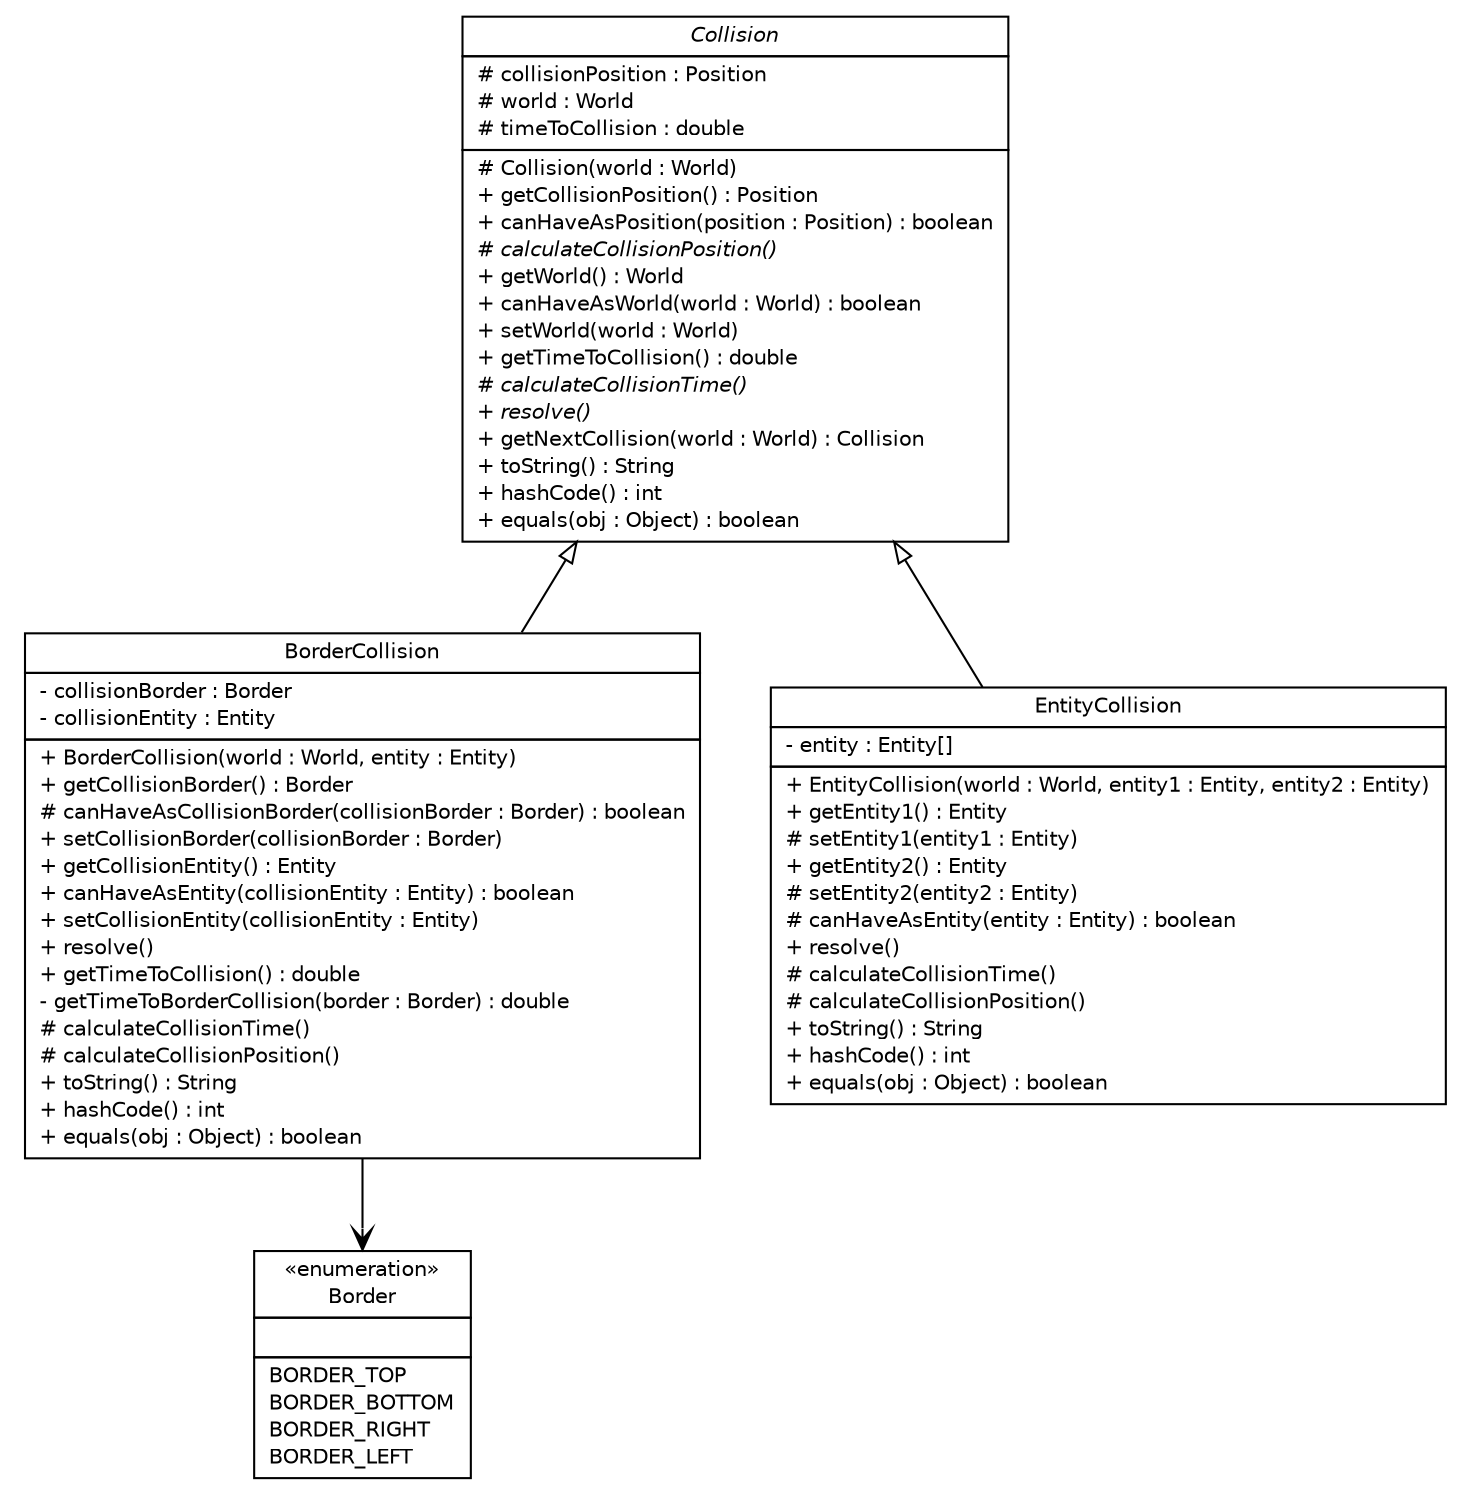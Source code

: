 #!/usr/local/bin/dot
#
# Class diagram 
# Generated by UMLGraph version R5_6 (http://www.umlgraph.org/)
#

digraph G {
	edge [fontname="Helvetica",fontsize=10,labelfontname="Helvetica",labelfontsize=10];
	node [fontname="Helvetica",fontsize=10,shape=plaintext];
	nodesep=0.25;
	ranksep=0.5;
	// world.physics.collision.Collision
	c2237 [label=<<table title="world.physics.collision.Collision" border="0" cellborder="1" cellspacing="0" cellpadding="2" port="p" href="./Collision.html">
		<tr><td><table border="0" cellspacing="0" cellpadding="1">
<tr><td align="center" balign="center"><font face="Helvetica-Oblique"> Collision </font></td></tr>
		</table></td></tr>
		<tr><td><table border="0" cellspacing="0" cellpadding="1">
<tr><td align="left" balign="left"> # collisionPosition : Position </td></tr>
<tr><td align="left" balign="left"> # world : World </td></tr>
<tr><td align="left" balign="left"> # timeToCollision : double </td></tr>
		</table></td></tr>
		<tr><td><table border="0" cellspacing="0" cellpadding="1">
<tr><td align="left" balign="left"> # Collision(world : World) </td></tr>
<tr><td align="left" balign="left"> + getCollisionPosition() : Position </td></tr>
<tr><td align="left" balign="left"> + canHaveAsPosition(position : Position) : boolean </td></tr>
<tr><td align="left" balign="left"><font face="Helvetica-Oblique" point-size="10.0"> # calculateCollisionPosition() </font></td></tr>
<tr><td align="left" balign="left"> + getWorld() : World </td></tr>
<tr><td align="left" balign="left"> + canHaveAsWorld(world : World) : boolean </td></tr>
<tr><td align="left" balign="left"> + setWorld(world : World) </td></tr>
<tr><td align="left" balign="left"> + getTimeToCollision() : double </td></tr>
<tr><td align="left" balign="left"><font face="Helvetica-Oblique" point-size="10.0"> # calculateCollisionTime() </font></td></tr>
<tr><td align="left" balign="left"><font face="Helvetica-Oblique" point-size="10.0"> + resolve() </font></td></tr>
<tr><td align="left" balign="left"> + getNextCollision(world : World) : Collision </td></tr>
<tr><td align="left" balign="left"> + toString() : String </td></tr>
<tr><td align="left" balign="left"> + hashCode() : int </td></tr>
<tr><td align="left" balign="left"> + equals(obj : Object) : boolean </td></tr>
		</table></td></tr>
		</table>>, URL="./Collision.html", fontname="Helvetica", fontcolor="black", fontsize=10.0];
	// world.physics.collision.Border
	c2238 [label=<<table title="world.physics.collision.Border" border="0" cellborder="1" cellspacing="0" cellpadding="2" port="p" href="./Border.html">
		<tr><td><table border="0" cellspacing="0" cellpadding="1">
<tr><td align="center" balign="center"> &#171;enumeration&#187; </td></tr>
<tr><td align="center" balign="center"> Border </td></tr>
		</table></td></tr>
		<tr><td><table border="0" cellspacing="0" cellpadding="1">
<tr><td align="left" balign="left">  </td></tr>
		</table></td></tr>
		<tr><td><table border="0" cellspacing="0" cellpadding="1">
<tr><td align="left" balign="left"> BORDER_TOP </td></tr>
<tr><td align="left" balign="left"> BORDER_BOTTOM </td></tr>
<tr><td align="left" balign="left"> BORDER_RIGHT </td></tr>
<tr><td align="left" balign="left"> BORDER_LEFT </td></tr>
		</table></td></tr>
		</table>>, URL="./Border.html", fontname="Helvetica", fontcolor="black", fontsize=10.0];
	// world.physics.collision.BorderCollision
	c2239 [label=<<table title="world.physics.collision.BorderCollision" border="0" cellborder="1" cellspacing="0" cellpadding="2" port="p" href="./BorderCollision.html">
		<tr><td><table border="0" cellspacing="0" cellpadding="1">
<tr><td align="center" balign="center"> BorderCollision </td></tr>
		</table></td></tr>
		<tr><td><table border="0" cellspacing="0" cellpadding="1">
<tr><td align="left" balign="left"> - collisionBorder : Border </td></tr>
<tr><td align="left" balign="left"> - collisionEntity : Entity </td></tr>
		</table></td></tr>
		<tr><td><table border="0" cellspacing="0" cellpadding="1">
<tr><td align="left" balign="left"> + BorderCollision(world : World, entity : Entity) </td></tr>
<tr><td align="left" balign="left"> + getCollisionBorder() : Border </td></tr>
<tr><td align="left" balign="left"> # canHaveAsCollisionBorder(collisionBorder : Border) : boolean </td></tr>
<tr><td align="left" balign="left"> + setCollisionBorder(collisionBorder : Border) </td></tr>
<tr><td align="left" balign="left"> + getCollisionEntity() : Entity </td></tr>
<tr><td align="left" balign="left"> + canHaveAsEntity(collisionEntity : Entity) : boolean </td></tr>
<tr><td align="left" balign="left"> + setCollisionEntity(collisionEntity : Entity) </td></tr>
<tr><td align="left" balign="left"> + resolve() </td></tr>
<tr><td align="left" balign="left"> + getTimeToCollision() : double </td></tr>
<tr><td align="left" balign="left"> - getTimeToBorderCollision(border : Border) : double </td></tr>
<tr><td align="left" balign="left"> # calculateCollisionTime() </td></tr>
<tr><td align="left" balign="left"> # calculateCollisionPosition() </td></tr>
<tr><td align="left" balign="left"> + toString() : String </td></tr>
<tr><td align="left" balign="left"> + hashCode() : int </td></tr>
<tr><td align="left" balign="left"> + equals(obj : Object) : boolean </td></tr>
		</table></td></tr>
		</table>>, URL="./BorderCollision.html", fontname="Helvetica", fontcolor="black", fontsize=10.0];
	// world.physics.collision.EntityCollision
	c2240 [label=<<table title="world.physics.collision.EntityCollision" border="0" cellborder="1" cellspacing="0" cellpadding="2" port="p" href="./EntityCollision.html">
		<tr><td><table border="0" cellspacing="0" cellpadding="1">
<tr><td align="center" balign="center"> EntityCollision </td></tr>
		</table></td></tr>
		<tr><td><table border="0" cellspacing="0" cellpadding="1">
<tr><td align="left" balign="left"> - entity : Entity[] </td></tr>
		</table></td></tr>
		<tr><td><table border="0" cellspacing="0" cellpadding="1">
<tr><td align="left" balign="left"> + EntityCollision(world : World, entity1 : Entity, entity2 : Entity) </td></tr>
<tr><td align="left" balign="left"> + getEntity1() : Entity </td></tr>
<tr><td align="left" balign="left"> # setEntity1(entity1 : Entity) </td></tr>
<tr><td align="left" balign="left"> + getEntity2() : Entity </td></tr>
<tr><td align="left" balign="left"> # setEntity2(entity2 : Entity) </td></tr>
<tr><td align="left" balign="left"> # canHaveAsEntity(entity : Entity) : boolean </td></tr>
<tr><td align="left" balign="left"> + resolve() </td></tr>
<tr><td align="left" balign="left"> # calculateCollisionTime() </td></tr>
<tr><td align="left" balign="left"> # calculateCollisionPosition() </td></tr>
<tr><td align="left" balign="left"> + toString() : String </td></tr>
<tr><td align="left" balign="left"> + hashCode() : int </td></tr>
<tr><td align="left" balign="left"> + equals(obj : Object) : boolean </td></tr>
		</table></td></tr>
		</table>>, URL="./EntityCollision.html", fontname="Helvetica", fontcolor="black", fontsize=10.0];
	//world.physics.collision.BorderCollision extends world.physics.collision.Collision
	c2237:p -> c2239:p [dir=back,arrowtail=empty];
	//world.physics.collision.EntityCollision extends world.physics.collision.Collision
	c2237:p -> c2240:p [dir=back,arrowtail=empty];
	// world.physics.collision.BorderCollision NAVASSOC world.physics.collision.Border
	c2239:p -> c2238:p [taillabel="", label="", headlabel="", fontname="Helvetica", fontcolor="black", fontsize=10.0, color="black", arrowhead=open];
}

